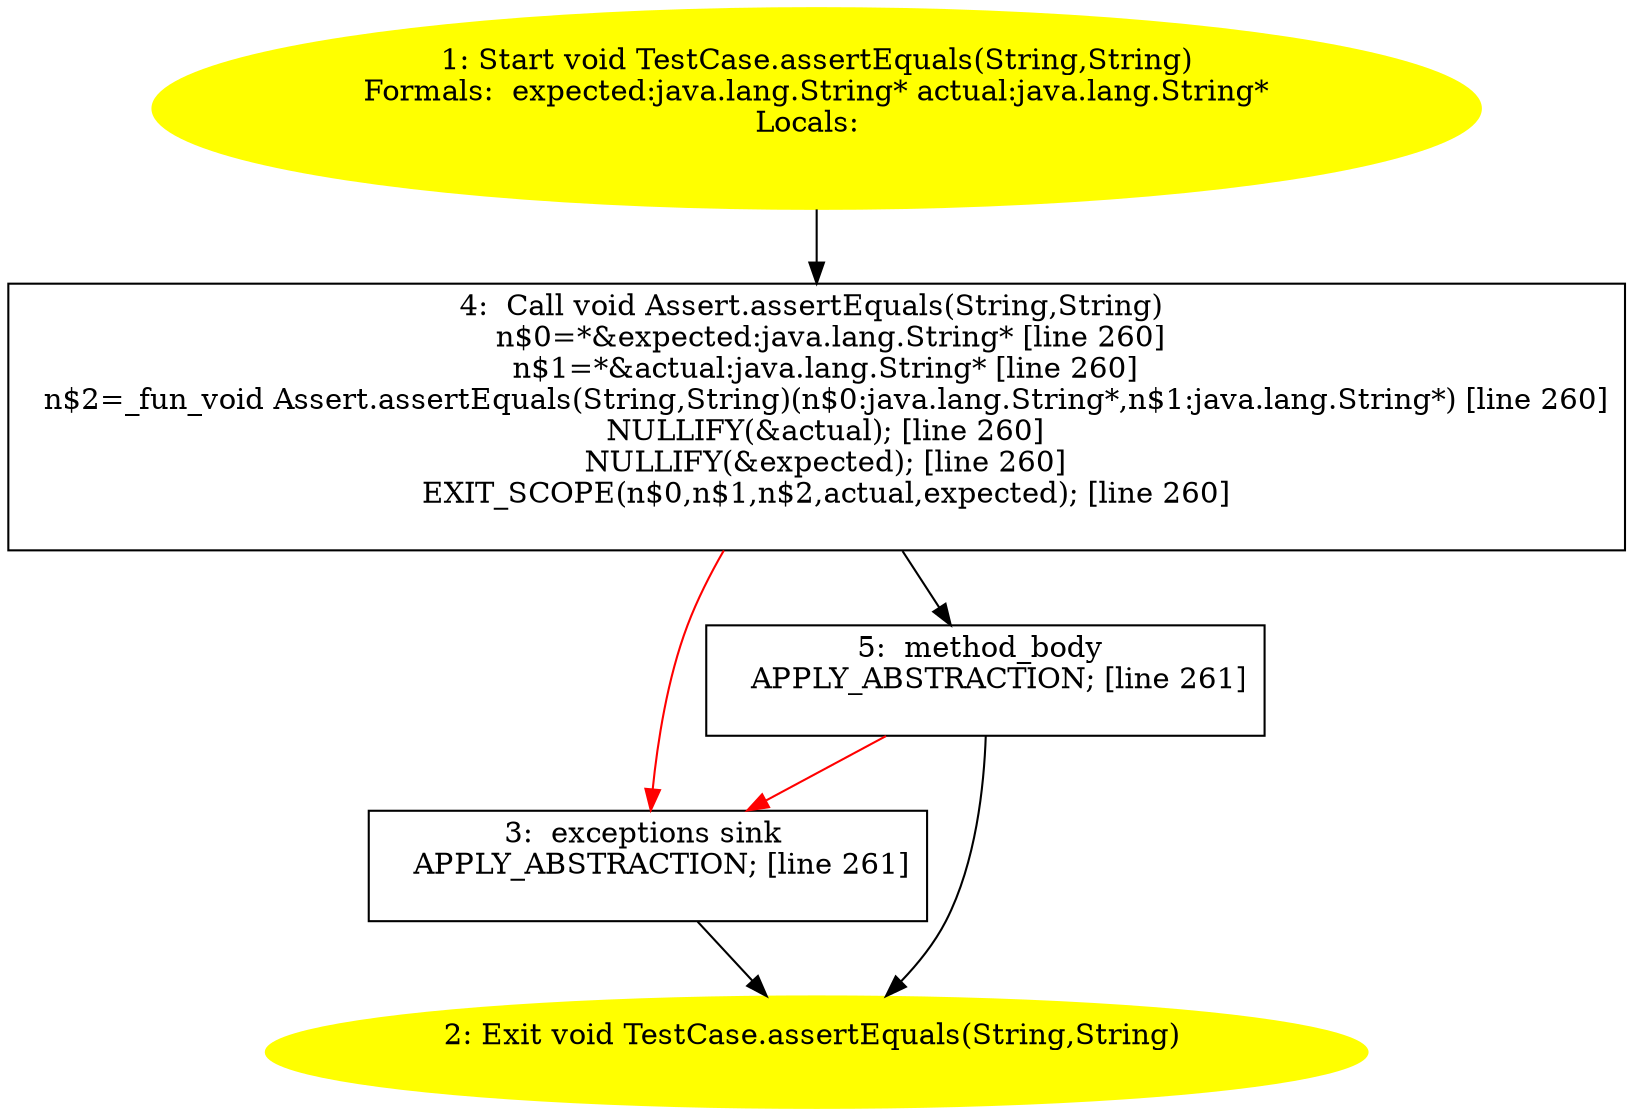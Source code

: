 /* @generated */
digraph cfg {
"junit.framework.TestCase.assertEquals(java.lang.String,java.lang.String):void.42b3c65d3d1b64b0b40e98dc948b596f_1" [label="1: Start void TestCase.assertEquals(String,String)\nFormals:  expected:java.lang.String* actual:java.lang.String*\nLocals:  \n  " color=yellow style=filled]
	

	 "junit.framework.TestCase.assertEquals(java.lang.String,java.lang.String):void.42b3c65d3d1b64b0b40e98dc948b596f_1" -> "junit.framework.TestCase.assertEquals(java.lang.String,java.lang.String):void.42b3c65d3d1b64b0b40e98dc948b596f_4" ;
"junit.framework.TestCase.assertEquals(java.lang.String,java.lang.String):void.42b3c65d3d1b64b0b40e98dc948b596f_2" [label="2: Exit void TestCase.assertEquals(String,String) \n  " color=yellow style=filled]
	

"junit.framework.TestCase.assertEquals(java.lang.String,java.lang.String):void.42b3c65d3d1b64b0b40e98dc948b596f_3" [label="3:  exceptions sink \n   APPLY_ABSTRACTION; [line 261]\n " shape="box"]
	

	 "junit.framework.TestCase.assertEquals(java.lang.String,java.lang.String):void.42b3c65d3d1b64b0b40e98dc948b596f_3" -> "junit.framework.TestCase.assertEquals(java.lang.String,java.lang.String):void.42b3c65d3d1b64b0b40e98dc948b596f_2" ;
"junit.framework.TestCase.assertEquals(java.lang.String,java.lang.String):void.42b3c65d3d1b64b0b40e98dc948b596f_4" [label="4:  Call void Assert.assertEquals(String,String) \n   n$0=*&expected:java.lang.String* [line 260]\n  n$1=*&actual:java.lang.String* [line 260]\n  n$2=_fun_void Assert.assertEquals(String,String)(n$0:java.lang.String*,n$1:java.lang.String*) [line 260]\n  NULLIFY(&actual); [line 260]\n  NULLIFY(&expected); [line 260]\n  EXIT_SCOPE(n$0,n$1,n$2,actual,expected); [line 260]\n " shape="box"]
	

	 "junit.framework.TestCase.assertEquals(java.lang.String,java.lang.String):void.42b3c65d3d1b64b0b40e98dc948b596f_4" -> "junit.framework.TestCase.assertEquals(java.lang.String,java.lang.String):void.42b3c65d3d1b64b0b40e98dc948b596f_5" ;
	 "junit.framework.TestCase.assertEquals(java.lang.String,java.lang.String):void.42b3c65d3d1b64b0b40e98dc948b596f_4" -> "junit.framework.TestCase.assertEquals(java.lang.String,java.lang.String):void.42b3c65d3d1b64b0b40e98dc948b596f_3" [color="red" ];
"junit.framework.TestCase.assertEquals(java.lang.String,java.lang.String):void.42b3c65d3d1b64b0b40e98dc948b596f_5" [label="5:  method_body \n   APPLY_ABSTRACTION; [line 261]\n " shape="box"]
	

	 "junit.framework.TestCase.assertEquals(java.lang.String,java.lang.String):void.42b3c65d3d1b64b0b40e98dc948b596f_5" -> "junit.framework.TestCase.assertEquals(java.lang.String,java.lang.String):void.42b3c65d3d1b64b0b40e98dc948b596f_2" ;
	 "junit.framework.TestCase.assertEquals(java.lang.String,java.lang.String):void.42b3c65d3d1b64b0b40e98dc948b596f_5" -> "junit.framework.TestCase.assertEquals(java.lang.String,java.lang.String):void.42b3c65d3d1b64b0b40e98dc948b596f_3" [color="red" ];
}
